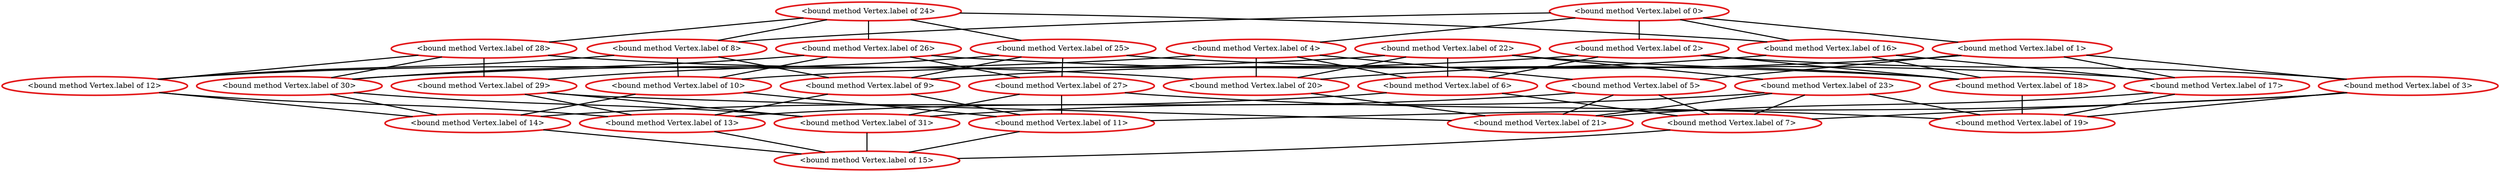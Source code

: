 Graph G {
    0 [penwidth=3,label="<bound method Vertex.label of 0>",color=6, colorscheme=paired12]
    1 [penwidth=3,label="<bound method Vertex.label of 1>",color=6, colorscheme=paired12]
    2 [penwidth=3,label="<bound method Vertex.label of 2>",color=6, colorscheme=paired12]
    3 [penwidth=3,label="<bound method Vertex.label of 3>",color=6, colorscheme=paired12]
    4 [penwidth=3,label="<bound method Vertex.label of 4>",color=6, colorscheme=paired12]
    5 [penwidth=3,label="<bound method Vertex.label of 5>",color=6, colorscheme=paired12]
    6 [penwidth=3,label="<bound method Vertex.label of 6>",color=6, colorscheme=paired12]
    7 [penwidth=3,label="<bound method Vertex.label of 7>",color=6, colorscheme=paired12]
    8 [penwidth=3,label="<bound method Vertex.label of 8>",color=6, colorscheme=paired12]
    9 [penwidth=3,label="<bound method Vertex.label of 9>",color=6, colorscheme=paired12]
    10 [penwidth=3,label="<bound method Vertex.label of 10>",color=6, colorscheme=paired12]
    11 [penwidth=3,label="<bound method Vertex.label of 11>",color=6, colorscheme=paired12]
    12 [penwidth=3,label="<bound method Vertex.label of 12>",color=6, colorscheme=paired12]
    13 [penwidth=3,label="<bound method Vertex.label of 13>",color=6, colorscheme=paired12]
    14 [penwidth=3,label="<bound method Vertex.label of 14>",color=6, colorscheme=paired12]
    15 [penwidth=3,label="<bound method Vertex.label of 15>",color=6, colorscheme=paired12]
    16 [penwidth=3,label="<bound method Vertex.label of 16>",color=6, colorscheme=paired12]
    17 [penwidth=3,label="<bound method Vertex.label of 17>",color=6, colorscheme=paired12]
    18 [penwidth=3,label="<bound method Vertex.label of 18>",color=6, colorscheme=paired12]
    19 [penwidth=3,label="<bound method Vertex.label of 19>",color=6, colorscheme=paired12]
    20 [penwidth=3,label="<bound method Vertex.label of 20>",color=6, colorscheme=paired12]
    21 [penwidth=3,label="<bound method Vertex.label of 21>",color=6, colorscheme=paired12]
    22 [penwidth=3,label="<bound method Vertex.label of 22>",color=6, colorscheme=paired12]
    23 [penwidth=3,label="<bound method Vertex.label of 23>",color=6, colorscheme=paired12]
    24 [penwidth=3,label="<bound method Vertex.label of 24>",color=6, colorscheme=paired12]
    25 [penwidth=3,label="<bound method Vertex.label of 25>",color=6, colorscheme=paired12]
    26 [penwidth=3,label="<bound method Vertex.label of 26>",color=6, colorscheme=paired12]
    27 [penwidth=3,label="<bound method Vertex.label of 27>",color=6, colorscheme=paired12]
    28 [penwidth=3,label="<bound method Vertex.label of 28>",color=6, colorscheme=paired12]
    29 [penwidth=3,label="<bound method Vertex.label of 29>",color=6, colorscheme=paired12]
    30 [penwidth=3,label="<bound method Vertex.label of 30>",color=6, colorscheme=paired12]
    31 [penwidth=3,label="<bound method Vertex.label of 31>",color=6, colorscheme=paired12]

    22--23 [penwidth=2]
    22--30 [penwidth=2]
    22--6 [penwidth=2]
    22--18 [penwidth=2]
    22--20 [penwidth=2]
    23--31 [penwidth=2]
    23--7 [penwidth=2]
    23--19 [penwidth=2]
    23--21 [penwidth=2]
    24--25 [penwidth=2]
    24--26 [penwidth=2]
    24--28 [penwidth=2]
    24--8 [penwidth=2]
    24--16 [penwidth=2]
    25--27 [penwidth=2]
    25--29 [penwidth=2]
    25--9 [penwidth=2]
    25--17 [penwidth=2]
    26--27 [penwidth=2]
    26--30 [penwidth=2]
    26--10 [penwidth=2]
    26--18 [penwidth=2]
    27--31 [penwidth=2]
    27--11 [penwidth=2]
    27--19 [penwidth=2]
    28--29 [penwidth=2]
    28--30 [penwidth=2]
    28--12 [penwidth=2]
    28--20 [penwidth=2]
    29--31 [penwidth=2]
    29--13 [penwidth=2]
    29--21 [penwidth=2]
    30--31 [penwidth=2]
    30--14 [penwidth=2]
    31--15 [penwidth=2]
    0--1 [penwidth=2]
    0--2 [penwidth=2]
    0--4 [penwidth=2]
    0--8 [penwidth=2]
    0--16 [penwidth=2]
    1--3 [penwidth=2]
    1--5 [penwidth=2]
    1--9 [penwidth=2]
    1--17 [penwidth=2]
    2--3 [penwidth=2]
    2--6 [penwidth=2]
    2--10 [penwidth=2]
    2--18 [penwidth=2]
    3--7 [penwidth=2]
    3--11 [penwidth=2]
    3--19 [penwidth=2]
    4--5 [penwidth=2]
    4--6 [penwidth=2]
    4--12 [penwidth=2]
    4--20 [penwidth=2]
    5--7 [penwidth=2]
    5--13 [penwidth=2]
    5--21 [penwidth=2]
    6--7 [penwidth=2]
    6--14 [penwidth=2]
    7--15 [penwidth=2]
    8--9 [penwidth=2]
    8--10 [penwidth=2]
    8--12 [penwidth=2]
    9--11 [penwidth=2]
    9--13 [penwidth=2]
    10--11 [penwidth=2]
    10--14 [penwidth=2]
    11--15 [penwidth=2]
    12--13 [penwidth=2]
    12--14 [penwidth=2]
    13--15 [penwidth=2]
    14--15 [penwidth=2]
    16--17 [penwidth=2]
    16--18 [penwidth=2]
    16--20 [penwidth=2]
    17--19 [penwidth=2]
    17--21 [penwidth=2]
    18--19 [penwidth=2]
    20--21 [penwidth=2]
}